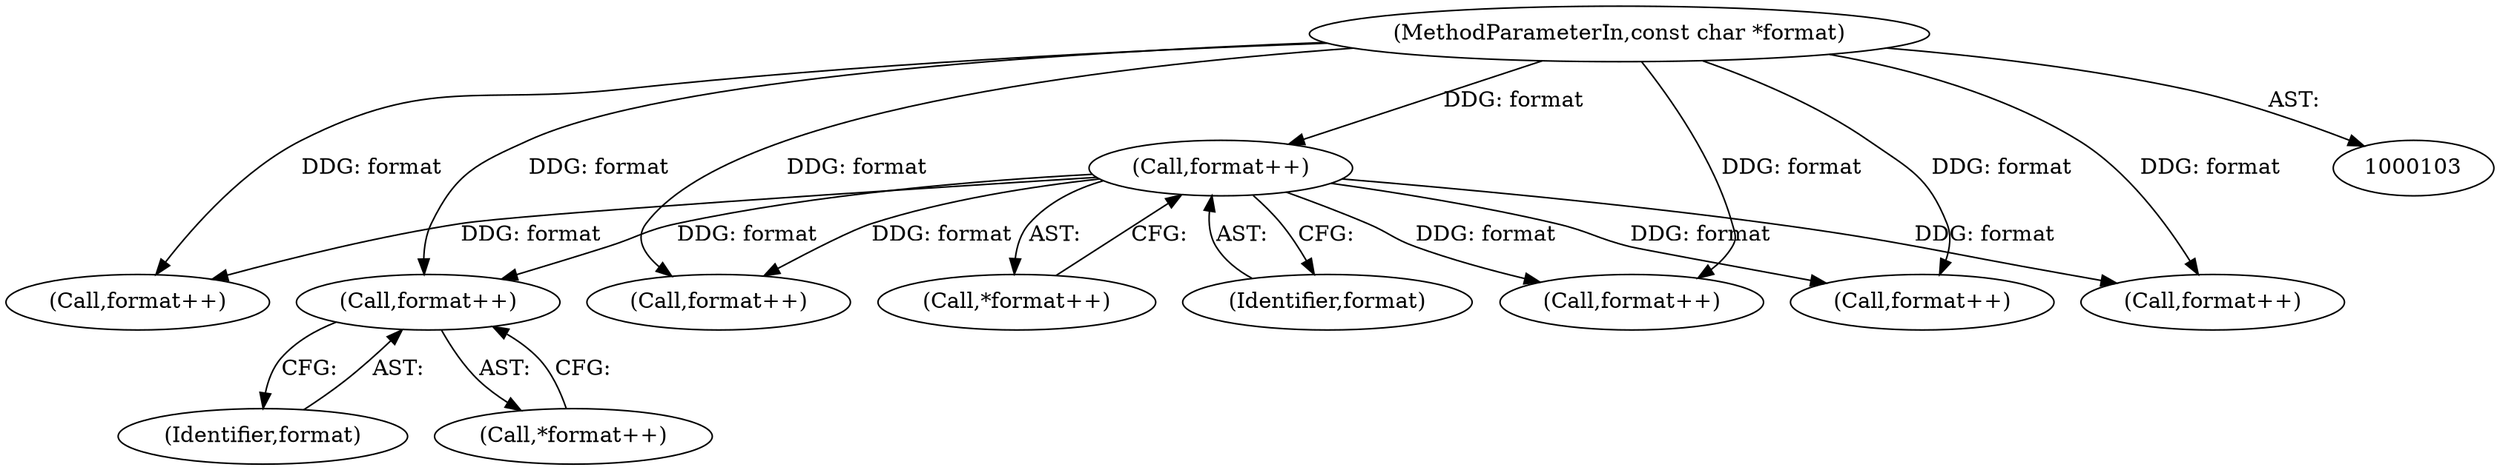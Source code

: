 digraph "0_openssl_578b956fe741bf8e84055547b1e83c28dd902c73@pointer" {
"1000191" [label="(Call,format++)"];
"1000141" [label="(Call,format++)"];
"1000109" [label="(MethodParameterIn,const char *format)"];
"1000192" [label="(Identifier,format)"];
"1000191" [label="(Call,format++)"];
"1000140" [label="(Call,*format++)"];
"1000242" [label="(Call,format++)"];
"1000109" [label="(MethodParameterIn,const char *format)"];
"1000202" [label="(Call,format++)"];
"1000141" [label="(Call,format++)"];
"1000190" [label="(Call,*format++)"];
"1000212" [label="(Call,format++)"];
"1000222" [label="(Call,format++)"];
"1000232" [label="(Call,format++)"];
"1000142" [label="(Identifier,format)"];
"1000191" -> "1000190"  [label="AST: "];
"1000191" -> "1000192"  [label="CFG: "];
"1000192" -> "1000191"  [label="AST: "];
"1000190" -> "1000191"  [label="CFG: "];
"1000141" -> "1000191"  [label="DDG: format"];
"1000109" -> "1000191"  [label="DDG: format"];
"1000141" -> "1000140"  [label="AST: "];
"1000141" -> "1000142"  [label="CFG: "];
"1000142" -> "1000141"  [label="AST: "];
"1000140" -> "1000141"  [label="CFG: "];
"1000109" -> "1000141"  [label="DDG: format"];
"1000141" -> "1000202"  [label="DDG: format"];
"1000141" -> "1000212"  [label="DDG: format"];
"1000141" -> "1000222"  [label="DDG: format"];
"1000141" -> "1000232"  [label="DDG: format"];
"1000141" -> "1000242"  [label="DDG: format"];
"1000109" -> "1000103"  [label="AST: "];
"1000109" -> "1000202"  [label="DDG: format"];
"1000109" -> "1000212"  [label="DDG: format"];
"1000109" -> "1000222"  [label="DDG: format"];
"1000109" -> "1000232"  [label="DDG: format"];
"1000109" -> "1000242"  [label="DDG: format"];
}
